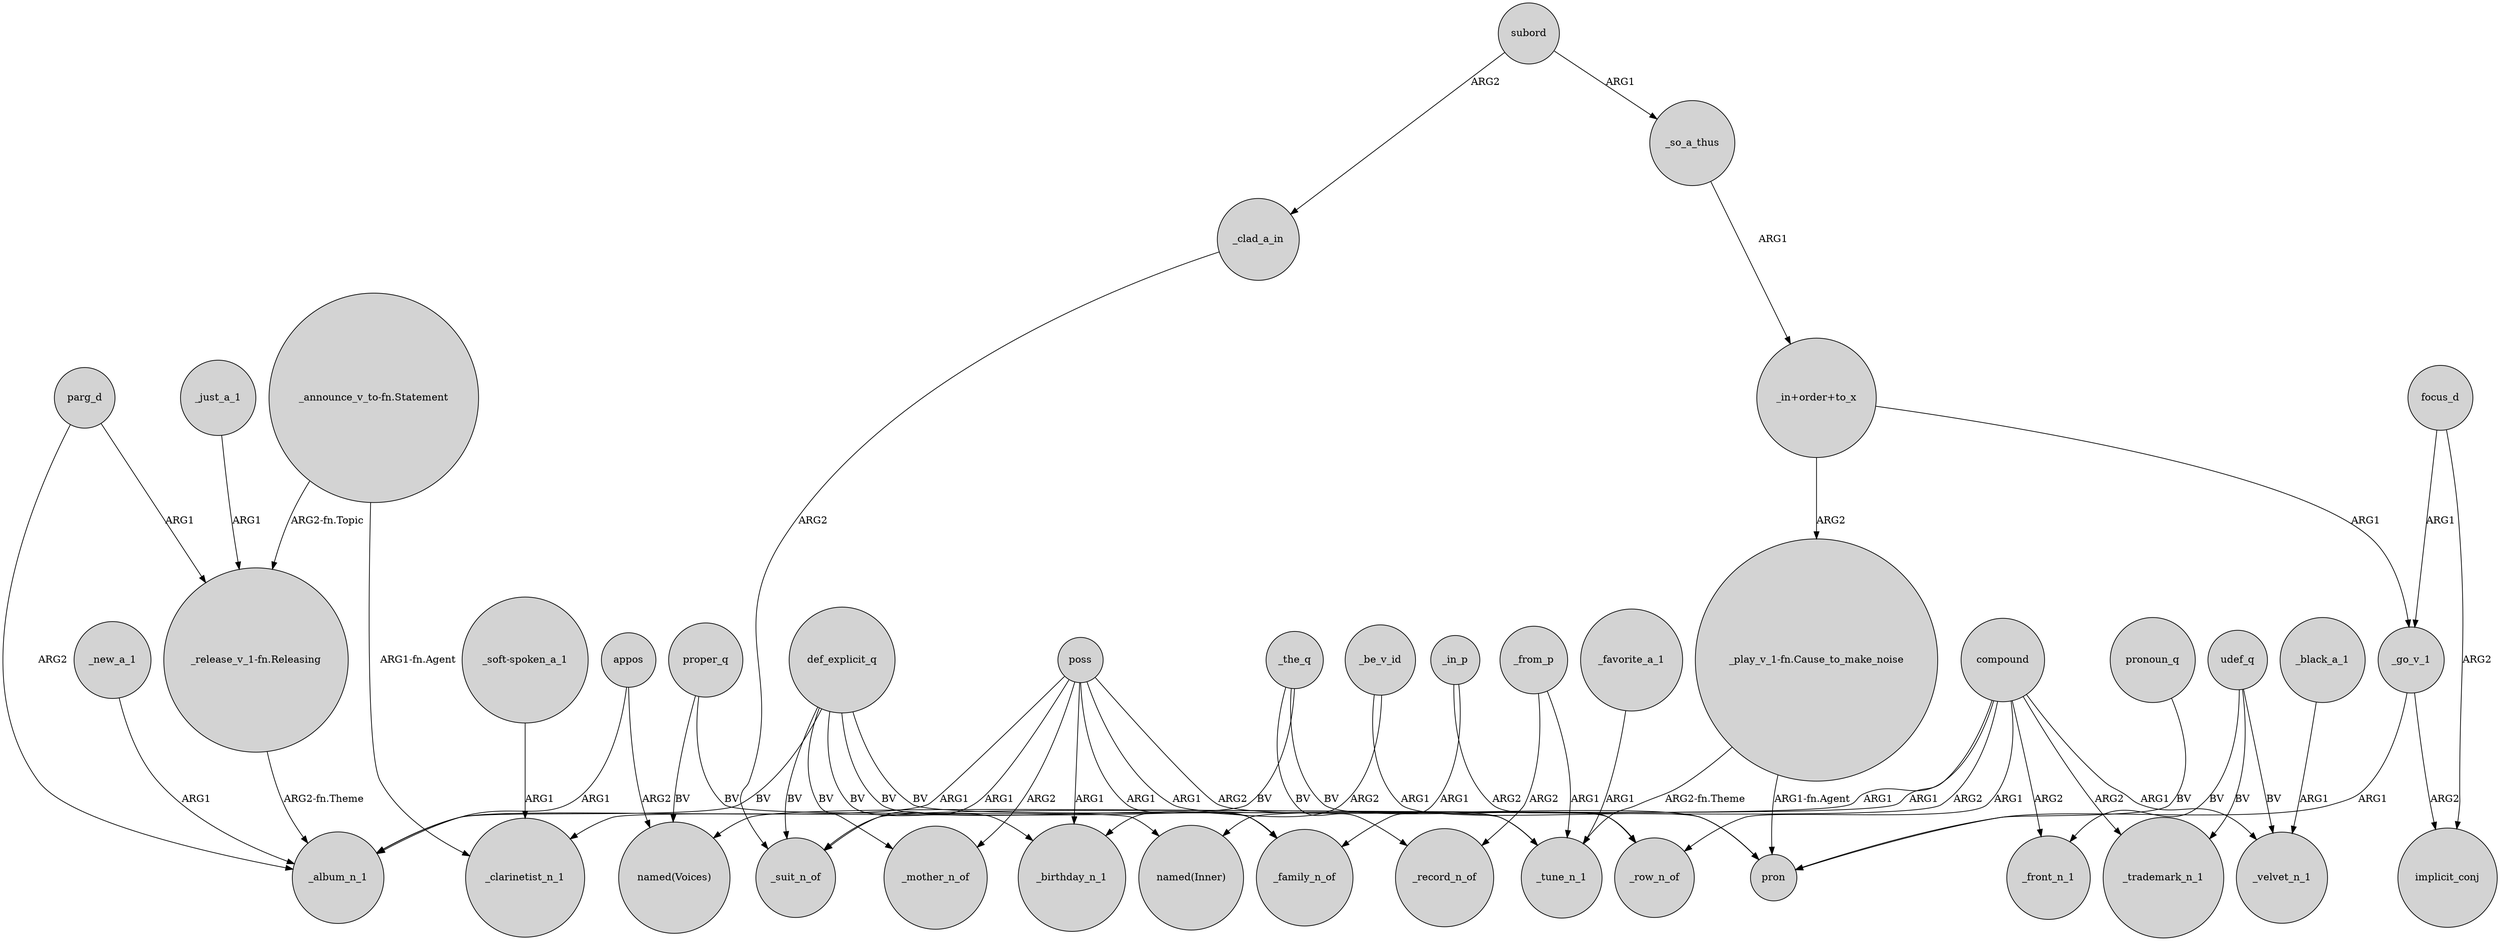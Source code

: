 digraph {
	node [shape=circle style=filled]
	proper_q -> "named(Inner)" [label=BV]
	appos -> _album_n_1 [label=ARG1]
	compound -> _suit_n_of [label=ARG1]
	poss -> pron [label=ARG2]
	subord -> _clad_a_in [label=ARG2]
	udef_q -> _velvet_n_1 [label=BV]
	focus_d -> _go_v_1 [label=ARG1]
	"_announce_v_to-fn.Statement" -> "_release_v_1-fn.Releasing" [label="ARG2-fn.Topic"]
	def_explicit_q -> _album_n_1 [label=BV]
	proper_q -> "named(Voices)" [label=BV]
	"_release_v_1-fn.Releasing" -> _album_n_1 [label="ARG2-fn.Theme"]
	_black_a_1 -> _velvet_n_1 [label=ARG1]
	focus_d -> implicit_conj [label=ARG2]
	_clad_a_in -> _suit_n_of [label=ARG2]
	udef_q -> _trademark_n_1 [label=BV]
	def_explicit_q -> _mother_n_of [label=BV]
	_favorite_a_1 -> _tune_n_1 [label=ARG1]
	parg_d -> "_release_v_1-fn.Releasing" [label=ARG1]
	"_in+order+to_x" -> "_play_v_1-fn.Cause_to_make_noise" [label=ARG2]
	def_explicit_q -> _tune_n_1 [label=BV]
	_go_v_1 -> implicit_conj [label=ARG2]
	_so_a_thus -> "_in+order+to_x" [label=ARG1]
	poss -> _family_n_of [label=ARG1]
	def_explicit_q -> _suit_n_of [label=BV]
	_be_v_id -> pron [label=ARG1]
	poss -> _album_n_1 [label=ARG1]
	_be_v_id -> _birthday_n_1 [label=ARG2]
	subord -> _so_a_thus [label=ARG1]
	_the_q -> _clarinetist_n_1 [label=BV]
	_new_a_1 -> _album_n_1 [label=ARG1]
	pronoun_q -> pron [label=BV]
	_from_p -> _tune_n_1 [label=ARG1]
	appos -> "named(Voices)" [label=ARG2]
	_just_a_1 -> "_release_v_1-fn.Releasing" [label=ARG1]
	"_in+order+to_x" -> _go_v_1 [label=ARG1]
	compound -> "named(Voices)" [label=ARG1]
	_in_p -> _family_n_of [label=ARG1]
	poss -> _suit_n_of [label=ARG1]
	poss -> _tune_n_1 [label=ARG1]
	poss -> _birthday_n_1 [label=ARG1]
	poss -> _mother_n_of [label=ARG2]
	"_announce_v_to-fn.Statement" -> _clarinetist_n_1 [label="ARG1-fn.Agent"]
	compound -> _front_n_1 [label=ARG2]
	def_explicit_q -> _birthday_n_1 [label=BV]
	_go_v_1 -> pron [label=ARG1]
	_from_p -> _record_n_of [label=ARG2]
	udef_q -> _front_n_1 [label=BV]
	_the_q -> _record_n_of [label=BV]
	compound -> "named(Inner)" [label=ARG2]
	"_play_v_1-fn.Cause_to_make_noise" -> pron [label="ARG1-fn.Agent"]
	compound -> _velvet_n_1 [label=ARG1]
	def_explicit_q -> _family_n_of [label=BV]
	_in_p -> _row_n_of [label=ARG2]
	"_play_v_1-fn.Cause_to_make_noise" -> _tune_n_1 [label="ARG2-fn.Theme"]
	"_soft-spoken_a_1" -> _clarinetist_n_1 [label=ARG1]
	compound -> _row_n_of [label=ARG1]
	parg_d -> _album_n_1 [label=ARG2]
	compound -> _trademark_n_1 [label=ARG2]
	_the_q -> _row_n_of [label=BV]
}
